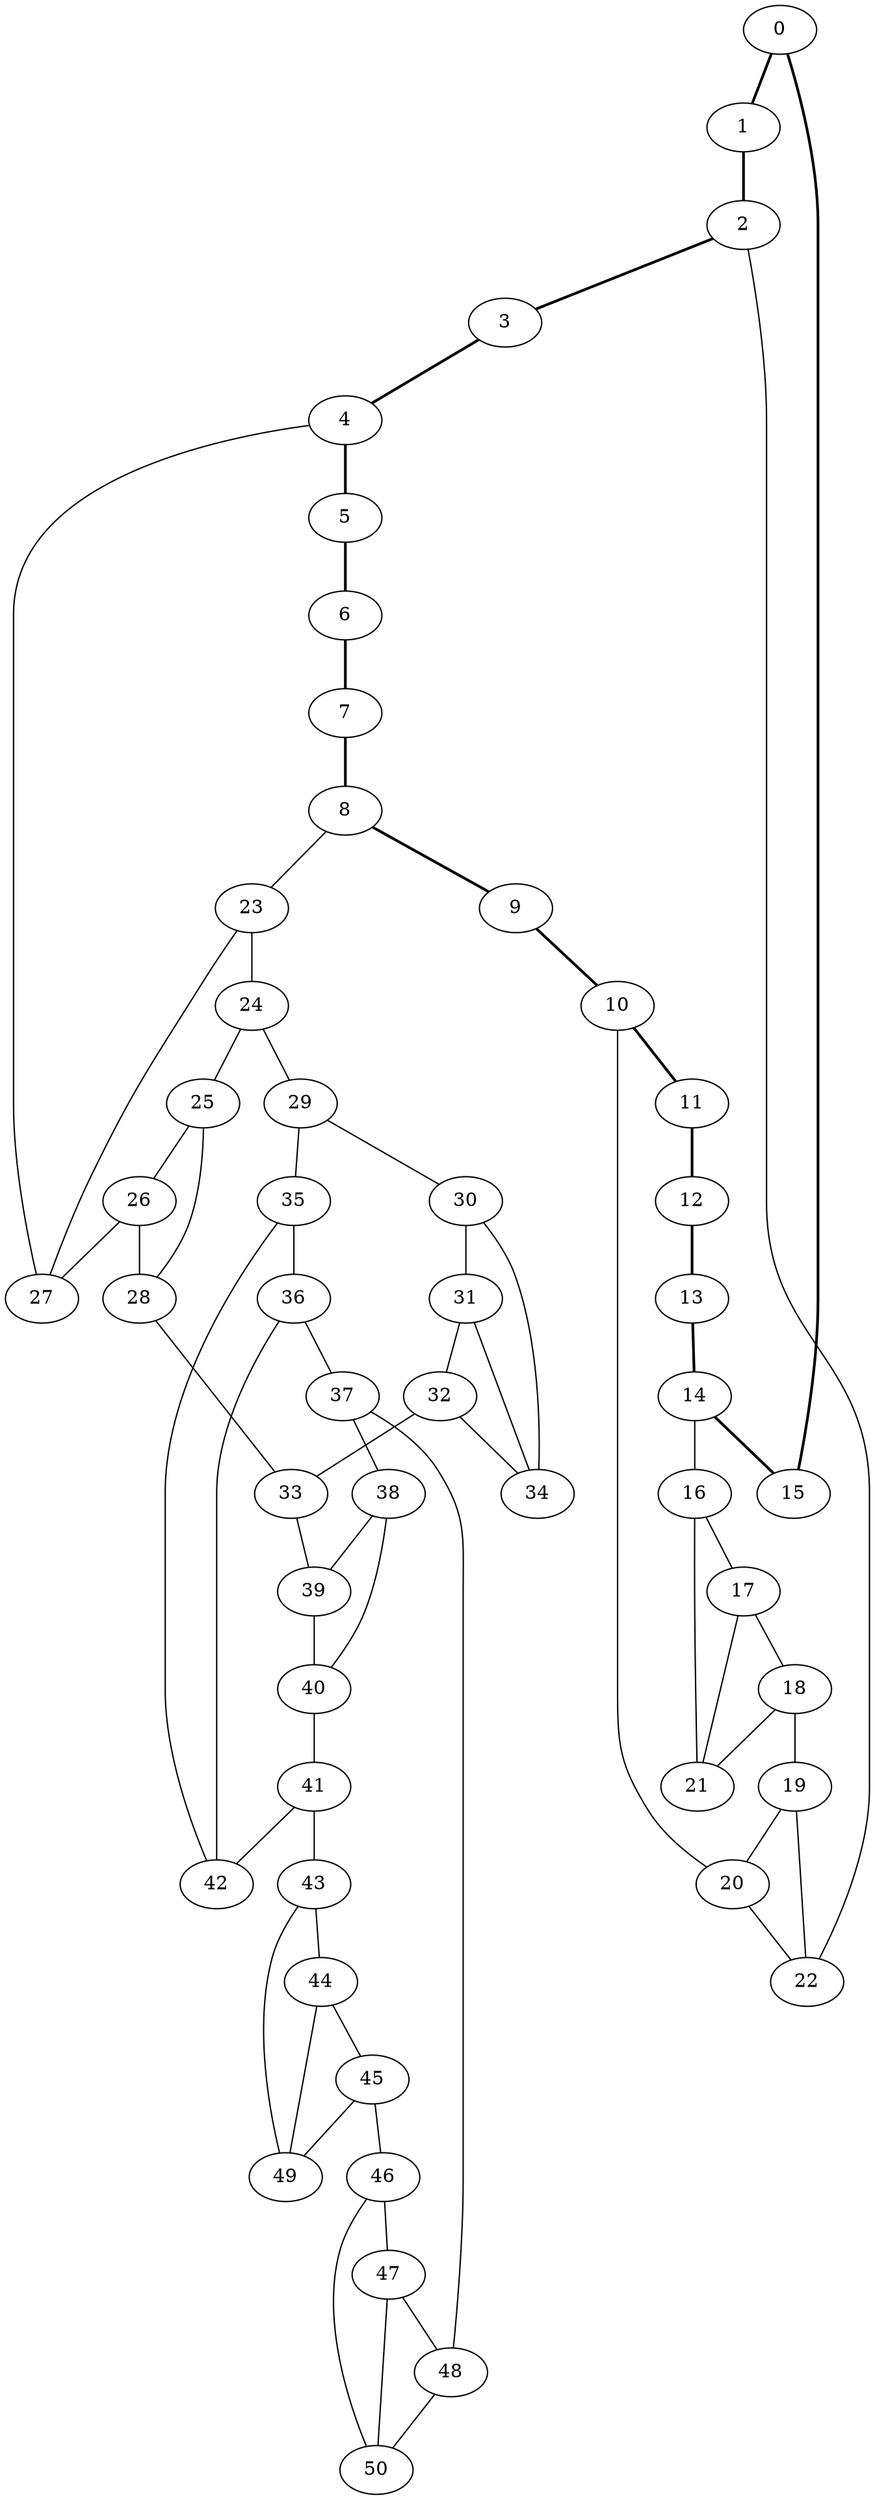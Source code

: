 //Inside of this graph isn't 3-connected
graph G {
0 [ pos = " 8.50,0.00!" ];
0 -- 1[style=bold];
0 -- 15[style=bold];
1 [ pos = " 7.85,3.25!" ];
1 -- 2[style=bold];
2 [ pos = " 6.01,6.01!" ];
2 -- 3[style=bold];
2 -- 22;
3 [ pos = " 3.25,7.85!" ];
3 -- 4[style=bold];
4 [ pos = " 0.00,8.50!" ];
4 -- 5[style=bold];
4 -- 27;
5 [ pos = " -3.25,7.85!" ];
5 -- 6[style=bold];
6 [ pos = " -6.01,6.01!" ];
6 -- 7[style=bold];
7 [ pos = " -7.85,3.25!" ];
7 -- 8[style=bold];
8 [ pos = " -8.50,0.00!" ];
8 -- 9[style=bold];
8 -- 23;
9 [ pos = " -7.85,-3.25!" ];
9 -- 10[style=bold];
10 [ pos = " -6.01,-6.01!" ];
10 -- 11[style=bold];
10 -- 20;
11 [ pos = " -3.25,-7.85!" ];
11 -- 12[style=bold];
12 [ pos = " 0.00,-8.50!" ];
12 -- 13[style=bold];
13 [ pos = " 3.25,-7.85!" ];
13 -- 14[style=bold];
14 [ pos = " 6.01,-6.01!" ];
14 -- 15[style=bold];
14 -- 16;
15 [ pos = " 7.85,-3.25!" ];
16 -- 17;
16 -- 21;
17 -- 18;
17 -- 21;
18 -- 19;
18 -- 21;
19 -- 20;
19 -- 22;
20 -- 22;
23 -- 24;
23 -- 27;
24 -- 25;
24 -- 29;
25 -- 26;
25 -- 28;
26 -- 27;
26 -- 28;
28 -- 33;
29 -- 30;
29 -- 35;
30 -- 31;
30 -- 34;
31 -- 32;
31 -- 34;
32 -- 33;
32 -- 34;
33 -- 39;
35 -- 36;
35 -- 42;
36 -- 37;
36 -- 42;
37 -- 38;
37 -- 48;
38 -- 39;
38 -- 40;
39 -- 40;
40 -- 41;
41 -- 42;
41 -- 43;
43 -- 44;
43 -- 49;
44 -- 45;
44 -- 49;
45 -- 46;
45 -- 49;
46 -- 47;
46 -- 50;
47 -- 48;
47 -- 50;
48 -- 50;
}
